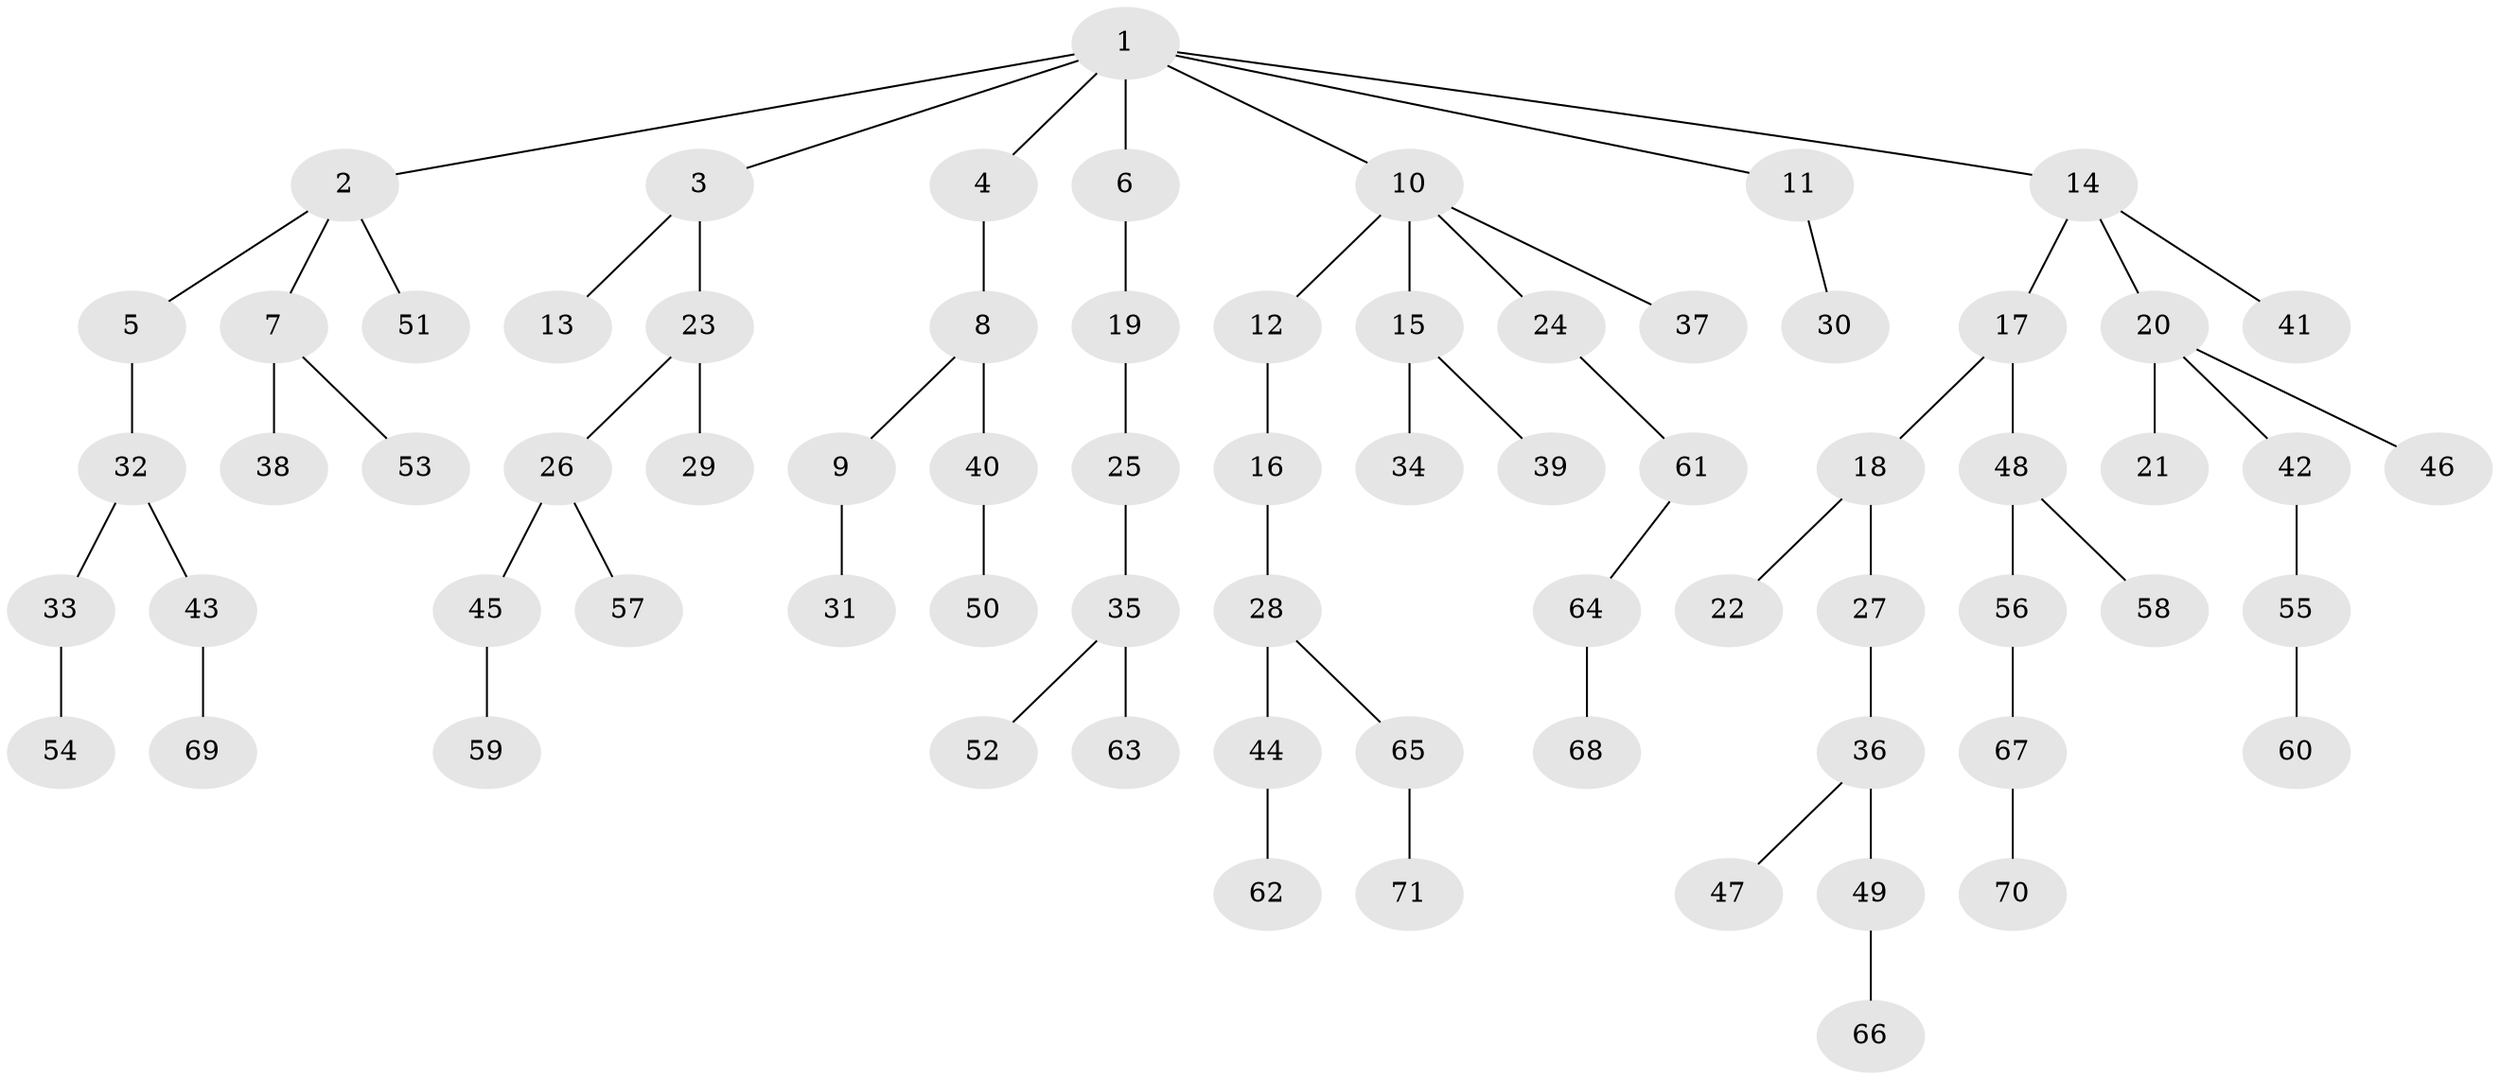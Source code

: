 // original degree distribution, {8: 0.009900990099009901, 5: 0.019801980198019802, 3: 0.12871287128712872, 2: 0.25742574257425743, 4: 0.0891089108910891, 1: 0.48514851485148514, 6: 0.009900990099009901}
// Generated by graph-tools (version 1.1) at 2025/51/03/04/25 22:51:35]
// undirected, 71 vertices, 70 edges
graph export_dot {
  node [color=gray90,style=filled];
  1;
  2;
  3;
  4;
  5;
  6;
  7;
  8;
  9;
  10;
  11;
  12;
  13;
  14;
  15;
  16;
  17;
  18;
  19;
  20;
  21;
  22;
  23;
  24;
  25;
  26;
  27;
  28;
  29;
  30;
  31;
  32;
  33;
  34;
  35;
  36;
  37;
  38;
  39;
  40;
  41;
  42;
  43;
  44;
  45;
  46;
  47;
  48;
  49;
  50;
  51;
  52;
  53;
  54;
  55;
  56;
  57;
  58;
  59;
  60;
  61;
  62;
  63;
  64;
  65;
  66;
  67;
  68;
  69;
  70;
  71;
  1 -- 2 [weight=1.0];
  1 -- 3 [weight=1.0];
  1 -- 4 [weight=1.0];
  1 -- 6 [weight=1.0];
  1 -- 10 [weight=1.0];
  1 -- 11 [weight=1.0];
  1 -- 14 [weight=1.0];
  2 -- 5 [weight=1.0];
  2 -- 7 [weight=1.0];
  2 -- 51 [weight=1.0];
  3 -- 13 [weight=1.0];
  3 -- 23 [weight=1.0];
  4 -- 8 [weight=1.0];
  5 -- 32 [weight=1.0];
  6 -- 19 [weight=1.0];
  7 -- 38 [weight=1.0];
  7 -- 53 [weight=1.0];
  8 -- 9 [weight=1.0];
  8 -- 40 [weight=1.0];
  9 -- 31 [weight=1.0];
  10 -- 12 [weight=1.0];
  10 -- 15 [weight=1.0];
  10 -- 24 [weight=1.0];
  10 -- 37 [weight=1.0];
  11 -- 30 [weight=1.0];
  12 -- 16 [weight=1.0];
  14 -- 17 [weight=1.0];
  14 -- 20 [weight=1.0];
  14 -- 41 [weight=1.0];
  15 -- 34 [weight=1.0];
  15 -- 39 [weight=1.0];
  16 -- 28 [weight=1.0];
  17 -- 18 [weight=1.0];
  17 -- 48 [weight=1.0];
  18 -- 22 [weight=1.0];
  18 -- 27 [weight=1.0];
  19 -- 25 [weight=1.0];
  20 -- 21 [weight=1.0];
  20 -- 42 [weight=1.0];
  20 -- 46 [weight=1.0];
  23 -- 26 [weight=1.0];
  23 -- 29 [weight=1.0];
  24 -- 61 [weight=1.0];
  25 -- 35 [weight=1.0];
  26 -- 45 [weight=1.0];
  26 -- 57 [weight=1.0];
  27 -- 36 [weight=1.0];
  28 -- 44 [weight=1.0];
  28 -- 65 [weight=1.0];
  32 -- 33 [weight=1.0];
  32 -- 43 [weight=1.0];
  33 -- 54 [weight=1.0];
  35 -- 52 [weight=1.0];
  35 -- 63 [weight=1.0];
  36 -- 47 [weight=1.0];
  36 -- 49 [weight=1.0];
  40 -- 50 [weight=1.0];
  42 -- 55 [weight=1.0];
  43 -- 69 [weight=1.0];
  44 -- 62 [weight=1.0];
  45 -- 59 [weight=1.0];
  48 -- 56 [weight=1.0];
  48 -- 58 [weight=1.0];
  49 -- 66 [weight=1.0];
  55 -- 60 [weight=1.0];
  56 -- 67 [weight=1.0];
  61 -- 64 [weight=1.0];
  64 -- 68 [weight=1.0];
  65 -- 71 [weight=1.0];
  67 -- 70 [weight=1.0];
}
